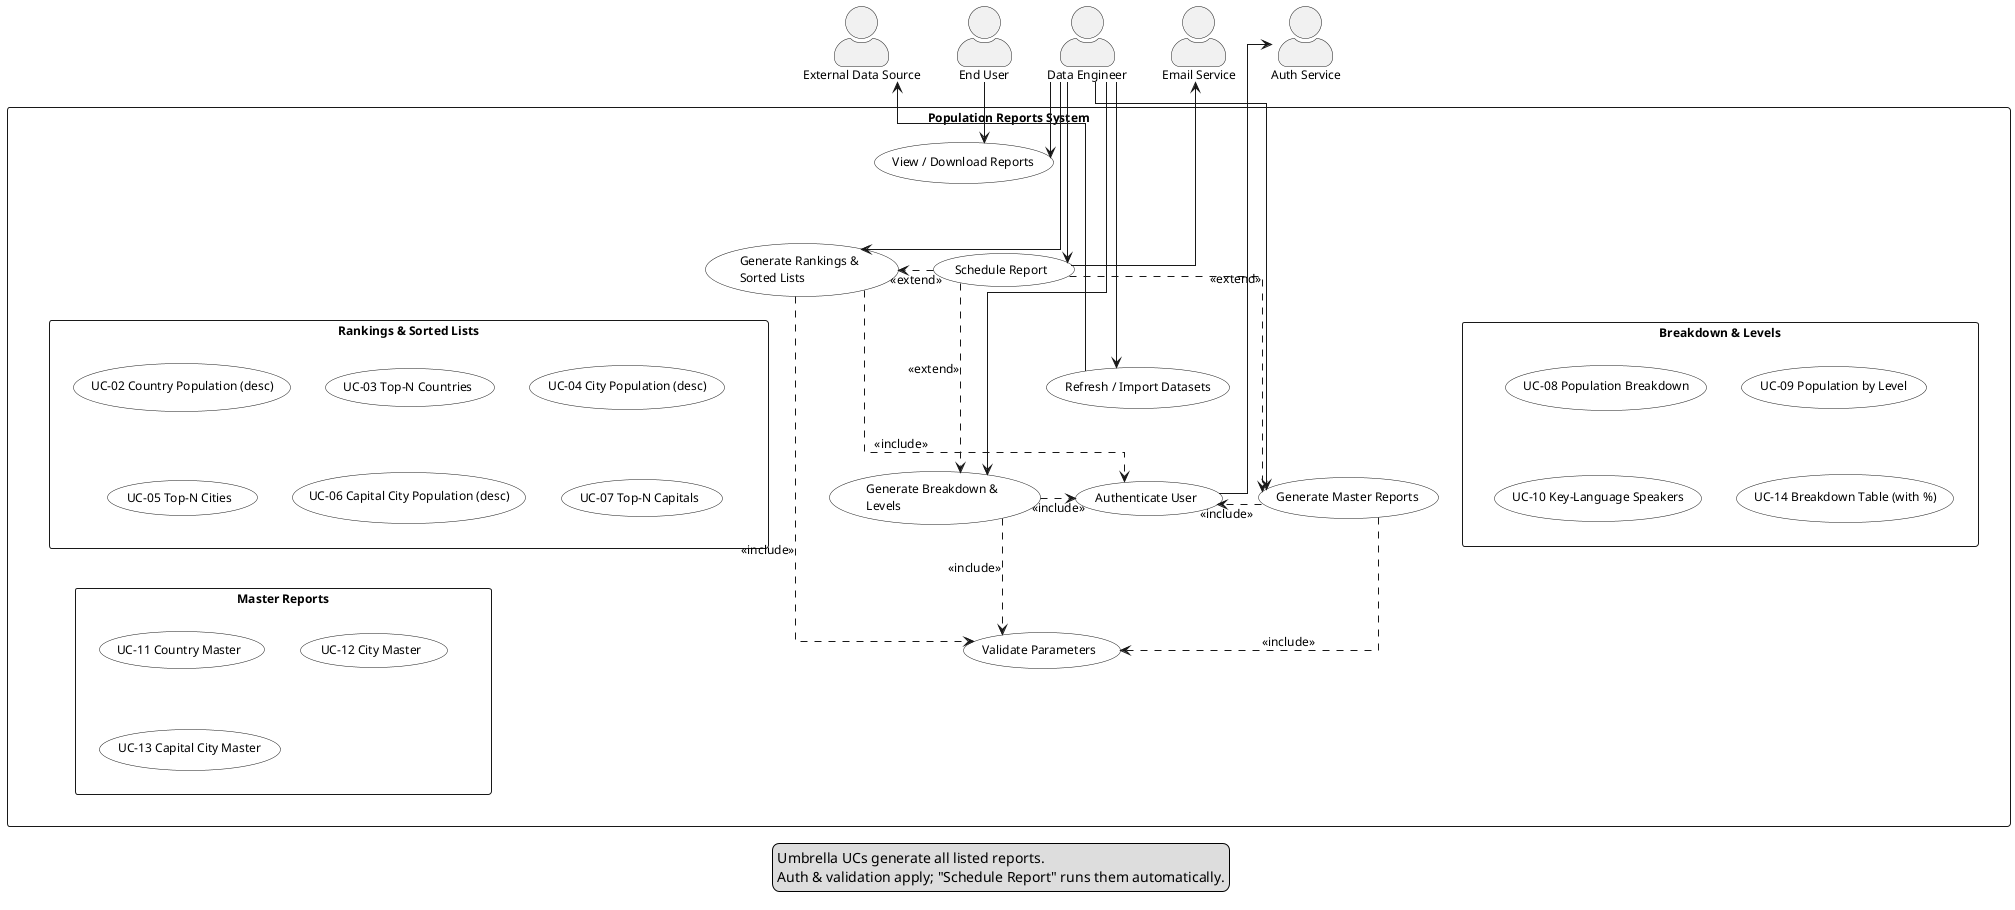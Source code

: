 @startuml
'https://plantuml.com/use-case-diagram

top to bottom direction
scale 0.8
skinparam dpi 120
skinparam DefaultFontSize 12
skinparam actorStyle awesome
skinparam packageStyle rectangle
skinparam usecaseBackgroundColor white
skinparam linetype ortho
skinparam Shadowing false
skinparam defaultTextAlignment left

' ==== ACTORS (TOP) ====
together {
  actor "Data Engineer" as DE
  actor "End User" as EU
  actor "External Data Source" as ExtDS
  actor "Email Service" as EmailSvc
  actor "Auth Service" as AuthSvc
}

' ==== SYSTEM (STRICT TOP→DOWN) ====
rectangle "Population Reports System" as SYS {

  ' Umbrella UCs (actors connect to these)
  usecase "Generate Rankings &\nSorted Lists" as UC_RANK
  package "Rankings & Sorted Lists" as PKG1 {
    usecase "UC-02 Country Population (desc)"
    usecase "UC-03 Top-N Countries"
    usecase "UC-04 City Population (desc)"
    usecase "UC-05 Top-N Cities"
    usecase "UC-06 Capital City Population (desc)"
    usecase "UC-07 Top-N Capitals"
  }

  usecase "Generate Breakdown &\nLevels" as UC_BRK
  package "Breakdown & Levels" as PKG2 {
    usecase "UC-08 Population Breakdown"
    usecase "UC-09 Population by Level"
    usecase "UC-10 Key-Language Speakers"
    usecase "UC-14 Breakdown Table (with %)"
  }

  usecase "Generate Master Reports" as UC_MAS
  package "Master Reports" as PKG3 {
    usecase "UC-11 Country Master"
    usecase "UC-12 City Master"
    usecase "UC-13 Capital City Master"
  }

  usecase "View / Download Reports" as UC_VIEW
  usecase "Schedule Report" as UC_SCHED
  usecase "Refresh / Import Datasets" as UC_REFRESH
  usecase "Authenticate User" as UC_AUTH
  usecase "Validate Parameters" as UC_VAL

  ' Minimal relations (kept readable)
  UC_RANK .> UC_AUTH : <<include>>
  UC_BRK  .> UC_AUTH : <<include>>
  UC_MAS  .> UC_AUTH : <<include>>
  UC_RANK .> UC_VAL  : <<include>>
  UC_BRK  .> UC_VAL  : <<include>>
  UC_MAS  .> UC_VAL  : <<include>>
  UC_SCHED .> UC_RANK : <<extend>>
  UC_SCHED .> UC_BRK  : <<extend>>
  UC_SCHED .> UC_MAS  : <<extend>>

  ' Force strict vertical stacking
  UC_RANK -[hidden]down-> PKG1
  PKG1    -[hidden]down-> UC_BRK
  UC_BRK  -[hidden]down-> PKG2
  PKG2    -[hidden]down-> UC_MAS
  UC_MAS  -[hidden]down-> PKG3
  PKG3    -[hidden]down-> UC_VIEW
  UC_VIEW -[hidden]down-> UC_SCHED
  UC_SCHED -[hidden]down-> UC_REFRESH
  UC_REFRESH -[hidden]down-> UC_AUTH
  UC_AUTH -[hidden]down-> UC_VAL
}

' ==== ACTOR CONNECTIONS (DOWNWARD ONLY) ====
DE --> UC_RANK
DE --> UC_BRK
DE --> UC_MAS
DE --> UC_VIEW
DE --> UC_SCHED
DE --> UC_REFRESH

EU --> UC_VIEW

' ==== EXTERNAL SYSTEMS (BOTTOM) ====
ExtDS   <-- UC_REFRESH
EmailSvc <-- UC_SCHED
AuthSvc  <-- UC_AUTH

' ==== SHORT LEGEND ====
legend bottom
  Umbrella UCs generate all listed reports.
  Auth & validation apply; "Schedule Report" runs them automatically.
endlegend

@enduml